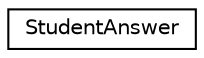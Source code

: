 digraph "Иерархия классов. Графический вид."
{
  edge [fontname="Helvetica",fontsize="10",labelfontname="Helvetica",labelfontsize="10"];
  node [fontname="Helvetica",fontsize="10",shape=record];
  rankdir="LR";
  Node0 [label="StudentAnswer",height=0.2,width=0.4,color="black", fillcolor="white", style="filled",URL="$class_i_e_p_1_1_structures_1_1_student_answer.html"];
}
